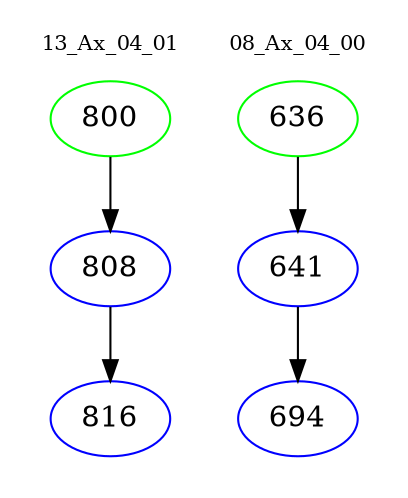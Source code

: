 digraph{
subgraph cluster_0 {
color = white
label = "13_Ax_04_01";
fontsize=10;
T0_800 [label="800", color="green"]
T0_800 -> T0_808 [color="black"]
T0_808 [label="808", color="blue"]
T0_808 -> T0_816 [color="black"]
T0_816 [label="816", color="blue"]
}
subgraph cluster_1 {
color = white
label = "08_Ax_04_00";
fontsize=10;
T1_636 [label="636", color="green"]
T1_636 -> T1_641 [color="black"]
T1_641 [label="641", color="blue"]
T1_641 -> T1_694 [color="black"]
T1_694 [label="694", color="blue"]
}
}

